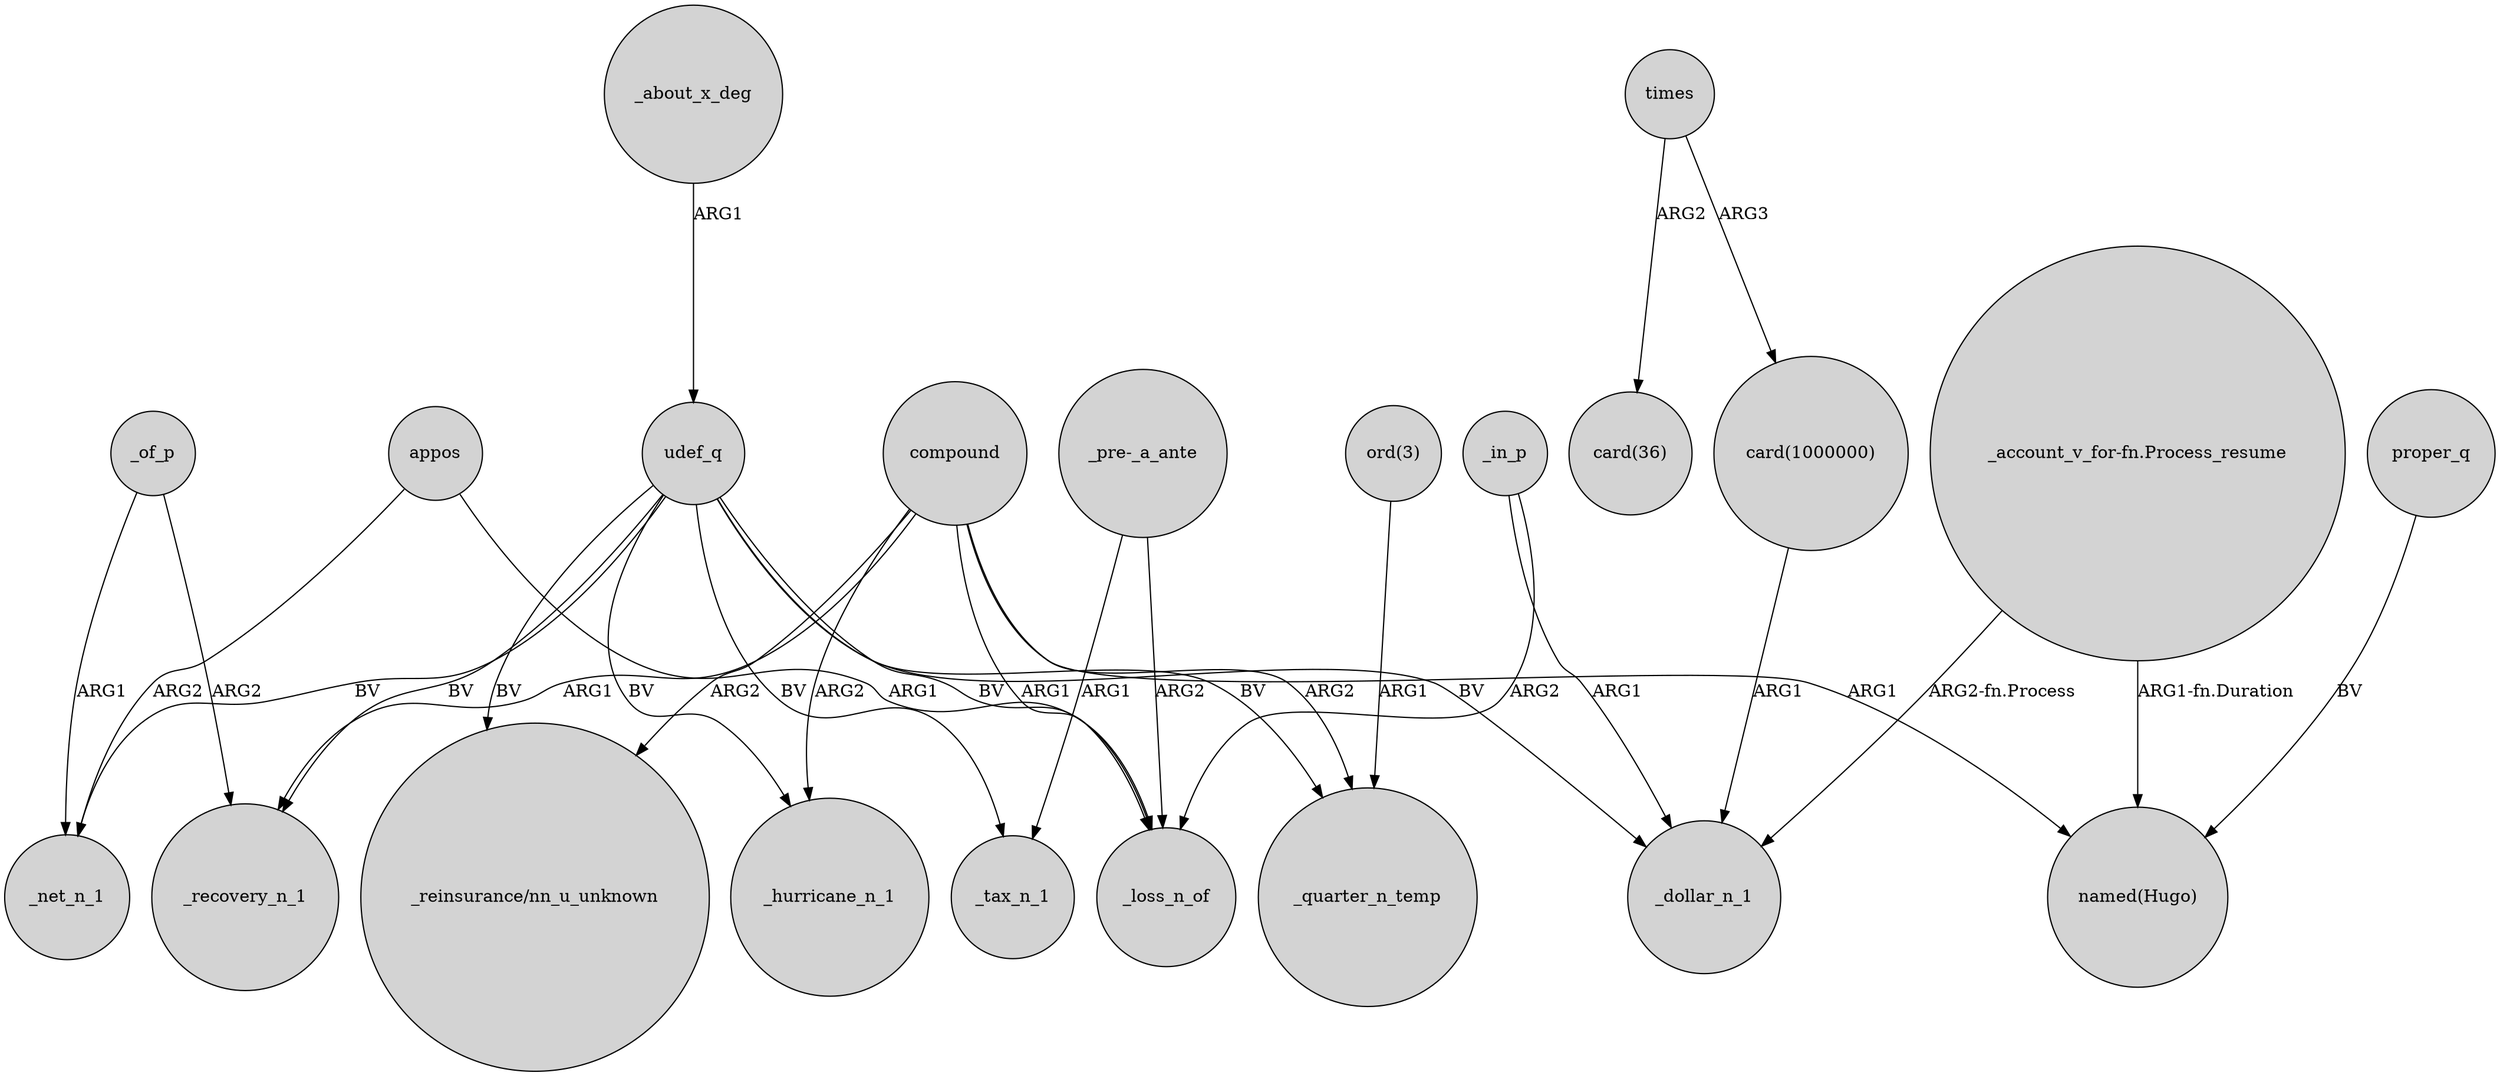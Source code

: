 digraph {
	node [shape=circle style=filled]
	compound -> "_reinsurance/nn_u_unknown" [label=ARG2]
	_of_p -> _recovery_n_1 [label=ARG2]
	"ord(3)" -> _quarter_n_temp [label=ARG1]
	compound -> "named(Hugo)" [label=ARG1]
	times -> "card(36)" [label=ARG2]
	compound -> _hurricane_n_1 [label=ARG2]
	udef_q -> _tax_n_1 [label=BV]
	times -> "card(1000000)" [label=ARG3]
	proper_q -> "named(Hugo)" [label=BV]
	"_pre-_a_ante" -> _loss_n_of [label=ARG2]
	_about_x_deg -> udef_q [label=ARG1]
	_in_p -> _dollar_n_1 [label=ARG1]
	appos -> _net_n_1 [label=ARG2]
	compound -> _loss_n_of [label=ARG1]
	compound -> _recovery_n_1 [label=ARG1]
	compound -> _quarter_n_temp [label=ARG2]
	appos -> _loss_n_of [label=ARG1]
	udef_q -> _net_n_1 [label=BV]
	udef_q -> "_reinsurance/nn_u_unknown" [label=BV]
	udef_q -> _loss_n_of [label=BV]
	udef_q -> _dollar_n_1 [label=BV]
	"card(1000000)" -> _dollar_n_1 [label=ARG1]
	_of_p -> _net_n_1 [label=ARG1]
	"_account_v_for-fn.Process_resume" -> _dollar_n_1 [label="ARG2-fn.Process"]
	udef_q -> _recovery_n_1 [label=BV]
	"_pre-_a_ante" -> _tax_n_1 [label=ARG1]
	udef_q -> _hurricane_n_1 [label=BV]
	udef_q -> _quarter_n_temp [label=BV]
	"_account_v_for-fn.Process_resume" -> "named(Hugo)" [label="ARG1-fn.Duration"]
	_in_p -> _loss_n_of [label=ARG2]
}
